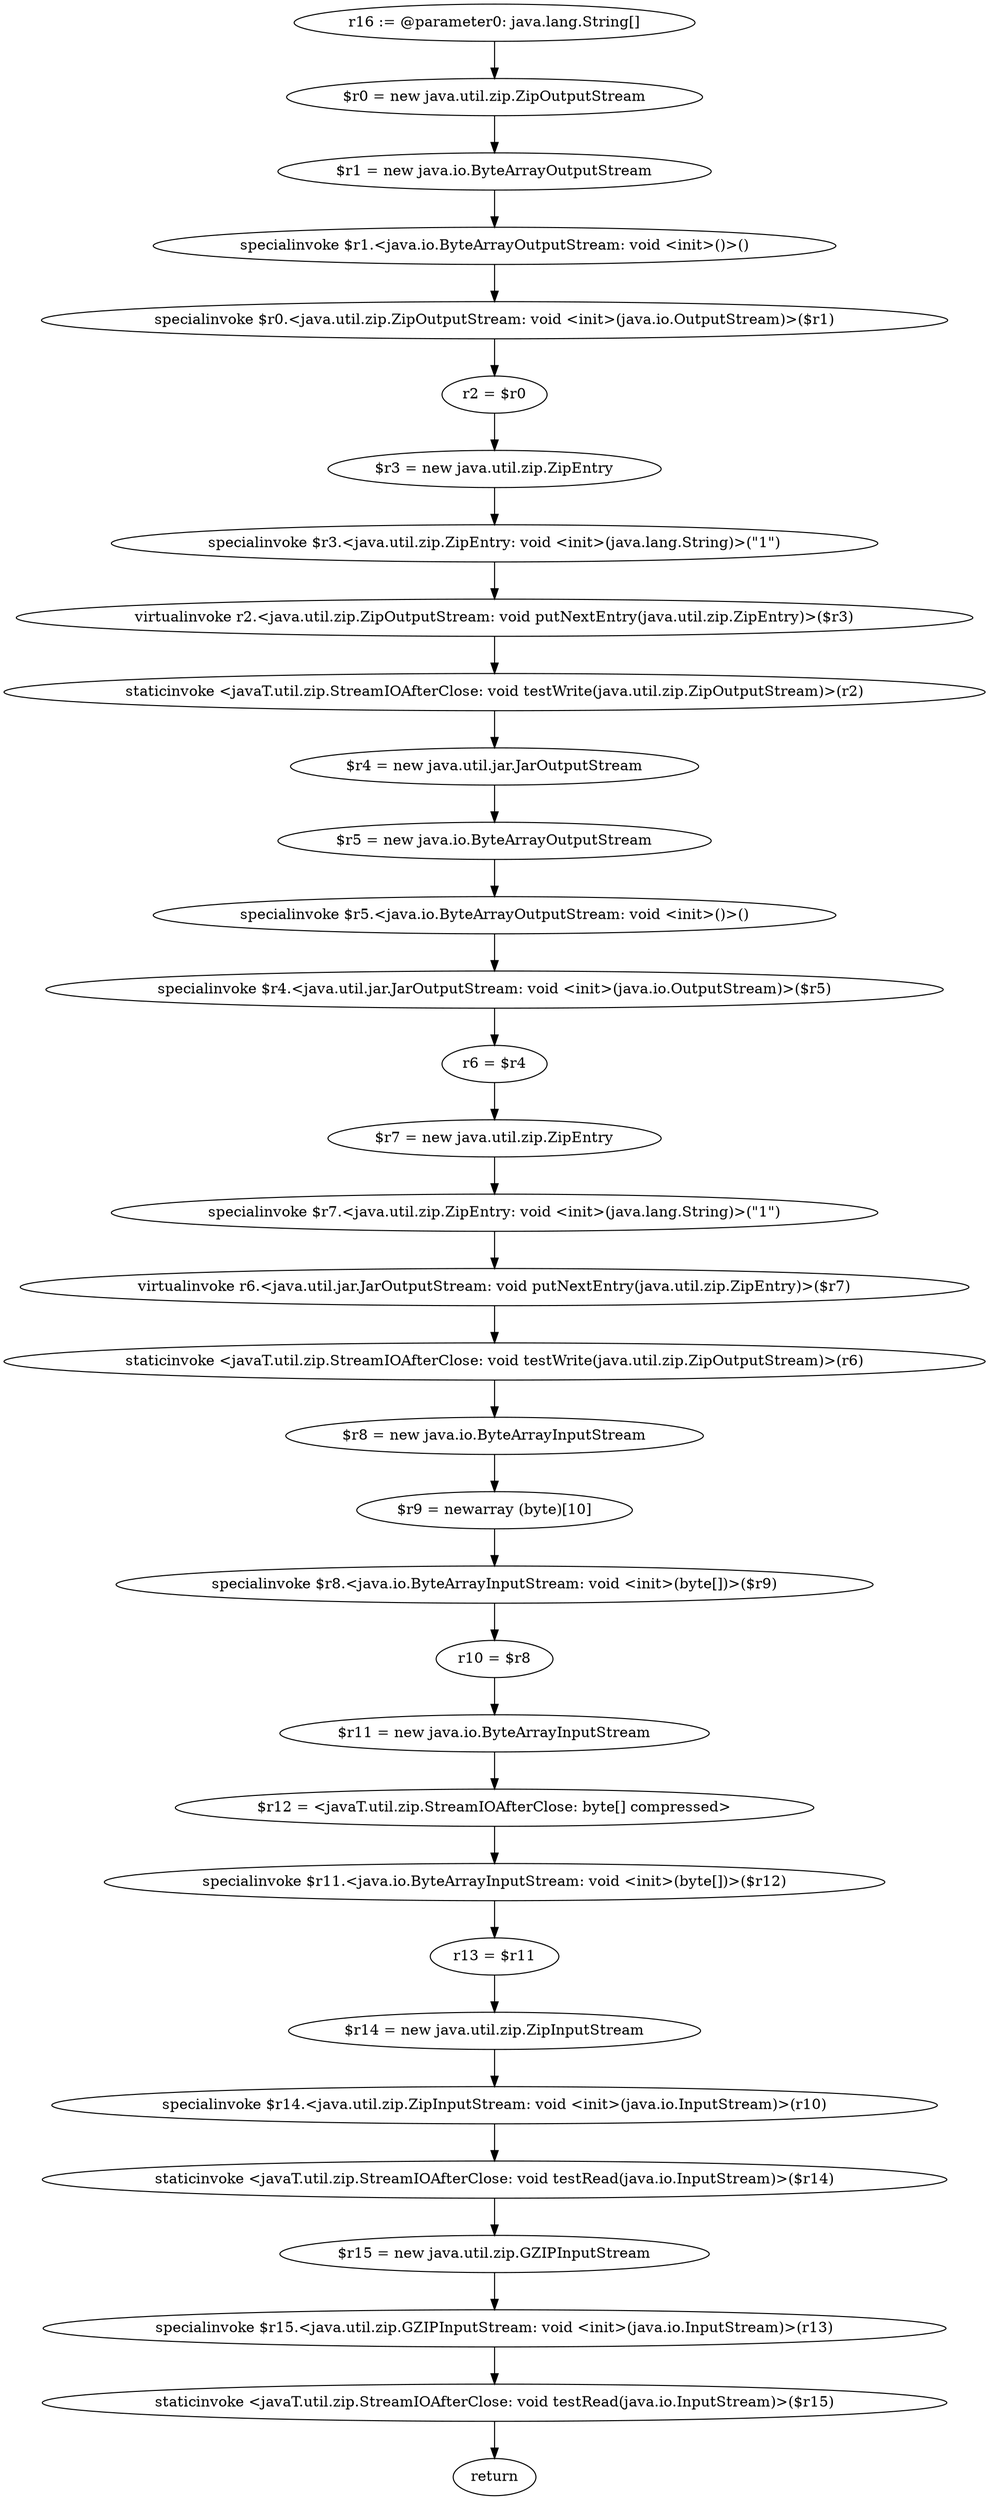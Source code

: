 digraph "unitGraph" {
    "r16 := @parameter0: java.lang.String[]"
    "$r0 = new java.util.zip.ZipOutputStream"
    "$r1 = new java.io.ByteArrayOutputStream"
    "specialinvoke $r1.<java.io.ByteArrayOutputStream: void <init>()>()"
    "specialinvoke $r0.<java.util.zip.ZipOutputStream: void <init>(java.io.OutputStream)>($r1)"
    "r2 = $r0"
    "$r3 = new java.util.zip.ZipEntry"
    "specialinvoke $r3.<java.util.zip.ZipEntry: void <init>(java.lang.String)>(\"1\")"
    "virtualinvoke r2.<java.util.zip.ZipOutputStream: void putNextEntry(java.util.zip.ZipEntry)>($r3)"
    "staticinvoke <javaT.util.zip.StreamIOAfterClose: void testWrite(java.util.zip.ZipOutputStream)>(r2)"
    "$r4 = new java.util.jar.JarOutputStream"
    "$r5 = new java.io.ByteArrayOutputStream"
    "specialinvoke $r5.<java.io.ByteArrayOutputStream: void <init>()>()"
    "specialinvoke $r4.<java.util.jar.JarOutputStream: void <init>(java.io.OutputStream)>($r5)"
    "r6 = $r4"
    "$r7 = new java.util.zip.ZipEntry"
    "specialinvoke $r7.<java.util.zip.ZipEntry: void <init>(java.lang.String)>(\"1\")"
    "virtualinvoke r6.<java.util.jar.JarOutputStream: void putNextEntry(java.util.zip.ZipEntry)>($r7)"
    "staticinvoke <javaT.util.zip.StreamIOAfterClose: void testWrite(java.util.zip.ZipOutputStream)>(r6)"
    "$r8 = new java.io.ByteArrayInputStream"
    "$r9 = newarray (byte)[10]"
    "specialinvoke $r8.<java.io.ByteArrayInputStream: void <init>(byte[])>($r9)"
    "r10 = $r8"
    "$r11 = new java.io.ByteArrayInputStream"
    "$r12 = <javaT.util.zip.StreamIOAfterClose: byte[] compressed>"
    "specialinvoke $r11.<java.io.ByteArrayInputStream: void <init>(byte[])>($r12)"
    "r13 = $r11"
    "$r14 = new java.util.zip.ZipInputStream"
    "specialinvoke $r14.<java.util.zip.ZipInputStream: void <init>(java.io.InputStream)>(r10)"
    "staticinvoke <javaT.util.zip.StreamIOAfterClose: void testRead(java.io.InputStream)>($r14)"
    "$r15 = new java.util.zip.GZIPInputStream"
    "specialinvoke $r15.<java.util.zip.GZIPInputStream: void <init>(java.io.InputStream)>(r13)"
    "staticinvoke <javaT.util.zip.StreamIOAfterClose: void testRead(java.io.InputStream)>($r15)"
    "return"
    "r16 := @parameter0: java.lang.String[]"->"$r0 = new java.util.zip.ZipOutputStream";
    "$r0 = new java.util.zip.ZipOutputStream"->"$r1 = new java.io.ByteArrayOutputStream";
    "$r1 = new java.io.ByteArrayOutputStream"->"specialinvoke $r1.<java.io.ByteArrayOutputStream: void <init>()>()";
    "specialinvoke $r1.<java.io.ByteArrayOutputStream: void <init>()>()"->"specialinvoke $r0.<java.util.zip.ZipOutputStream: void <init>(java.io.OutputStream)>($r1)";
    "specialinvoke $r0.<java.util.zip.ZipOutputStream: void <init>(java.io.OutputStream)>($r1)"->"r2 = $r0";
    "r2 = $r0"->"$r3 = new java.util.zip.ZipEntry";
    "$r3 = new java.util.zip.ZipEntry"->"specialinvoke $r3.<java.util.zip.ZipEntry: void <init>(java.lang.String)>(\"1\")";
    "specialinvoke $r3.<java.util.zip.ZipEntry: void <init>(java.lang.String)>(\"1\")"->"virtualinvoke r2.<java.util.zip.ZipOutputStream: void putNextEntry(java.util.zip.ZipEntry)>($r3)";
    "virtualinvoke r2.<java.util.zip.ZipOutputStream: void putNextEntry(java.util.zip.ZipEntry)>($r3)"->"staticinvoke <javaT.util.zip.StreamIOAfterClose: void testWrite(java.util.zip.ZipOutputStream)>(r2)";
    "staticinvoke <javaT.util.zip.StreamIOAfterClose: void testWrite(java.util.zip.ZipOutputStream)>(r2)"->"$r4 = new java.util.jar.JarOutputStream";
    "$r4 = new java.util.jar.JarOutputStream"->"$r5 = new java.io.ByteArrayOutputStream";
    "$r5 = new java.io.ByteArrayOutputStream"->"specialinvoke $r5.<java.io.ByteArrayOutputStream: void <init>()>()";
    "specialinvoke $r5.<java.io.ByteArrayOutputStream: void <init>()>()"->"specialinvoke $r4.<java.util.jar.JarOutputStream: void <init>(java.io.OutputStream)>($r5)";
    "specialinvoke $r4.<java.util.jar.JarOutputStream: void <init>(java.io.OutputStream)>($r5)"->"r6 = $r4";
    "r6 = $r4"->"$r7 = new java.util.zip.ZipEntry";
    "$r7 = new java.util.zip.ZipEntry"->"specialinvoke $r7.<java.util.zip.ZipEntry: void <init>(java.lang.String)>(\"1\")";
    "specialinvoke $r7.<java.util.zip.ZipEntry: void <init>(java.lang.String)>(\"1\")"->"virtualinvoke r6.<java.util.jar.JarOutputStream: void putNextEntry(java.util.zip.ZipEntry)>($r7)";
    "virtualinvoke r6.<java.util.jar.JarOutputStream: void putNextEntry(java.util.zip.ZipEntry)>($r7)"->"staticinvoke <javaT.util.zip.StreamIOAfterClose: void testWrite(java.util.zip.ZipOutputStream)>(r6)";
    "staticinvoke <javaT.util.zip.StreamIOAfterClose: void testWrite(java.util.zip.ZipOutputStream)>(r6)"->"$r8 = new java.io.ByteArrayInputStream";
    "$r8 = new java.io.ByteArrayInputStream"->"$r9 = newarray (byte)[10]";
    "$r9 = newarray (byte)[10]"->"specialinvoke $r8.<java.io.ByteArrayInputStream: void <init>(byte[])>($r9)";
    "specialinvoke $r8.<java.io.ByteArrayInputStream: void <init>(byte[])>($r9)"->"r10 = $r8";
    "r10 = $r8"->"$r11 = new java.io.ByteArrayInputStream";
    "$r11 = new java.io.ByteArrayInputStream"->"$r12 = <javaT.util.zip.StreamIOAfterClose: byte[] compressed>";
    "$r12 = <javaT.util.zip.StreamIOAfterClose: byte[] compressed>"->"specialinvoke $r11.<java.io.ByteArrayInputStream: void <init>(byte[])>($r12)";
    "specialinvoke $r11.<java.io.ByteArrayInputStream: void <init>(byte[])>($r12)"->"r13 = $r11";
    "r13 = $r11"->"$r14 = new java.util.zip.ZipInputStream";
    "$r14 = new java.util.zip.ZipInputStream"->"specialinvoke $r14.<java.util.zip.ZipInputStream: void <init>(java.io.InputStream)>(r10)";
    "specialinvoke $r14.<java.util.zip.ZipInputStream: void <init>(java.io.InputStream)>(r10)"->"staticinvoke <javaT.util.zip.StreamIOAfterClose: void testRead(java.io.InputStream)>($r14)";
    "staticinvoke <javaT.util.zip.StreamIOAfterClose: void testRead(java.io.InputStream)>($r14)"->"$r15 = new java.util.zip.GZIPInputStream";
    "$r15 = new java.util.zip.GZIPInputStream"->"specialinvoke $r15.<java.util.zip.GZIPInputStream: void <init>(java.io.InputStream)>(r13)";
    "specialinvoke $r15.<java.util.zip.GZIPInputStream: void <init>(java.io.InputStream)>(r13)"->"staticinvoke <javaT.util.zip.StreamIOAfterClose: void testRead(java.io.InputStream)>($r15)";
    "staticinvoke <javaT.util.zip.StreamIOAfterClose: void testRead(java.io.InputStream)>($r15)"->"return";
}
